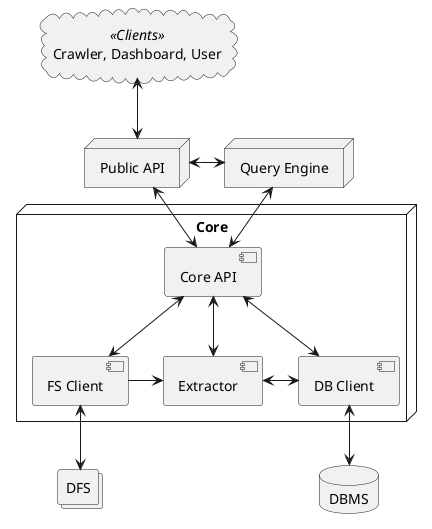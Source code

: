 @startuml
node Core {
    component "DB Client" as meta
    component "FS Client" as files
    component "Core API" as http
    component Extractor as extract
}

collections DFS
files <--> DFS

database DBMS
meta <--> DBMS

http <--> files
http <--> meta
http <--> extract
extract <-left- files
extract <-right-> meta

node "Query Engine" as query
query <--> http

node "Public API" as api
api <-right-> query
api <--> http

cloud "Crawler, Dashboard, User" as client <<Clients>>
client <--> api
@enduml
